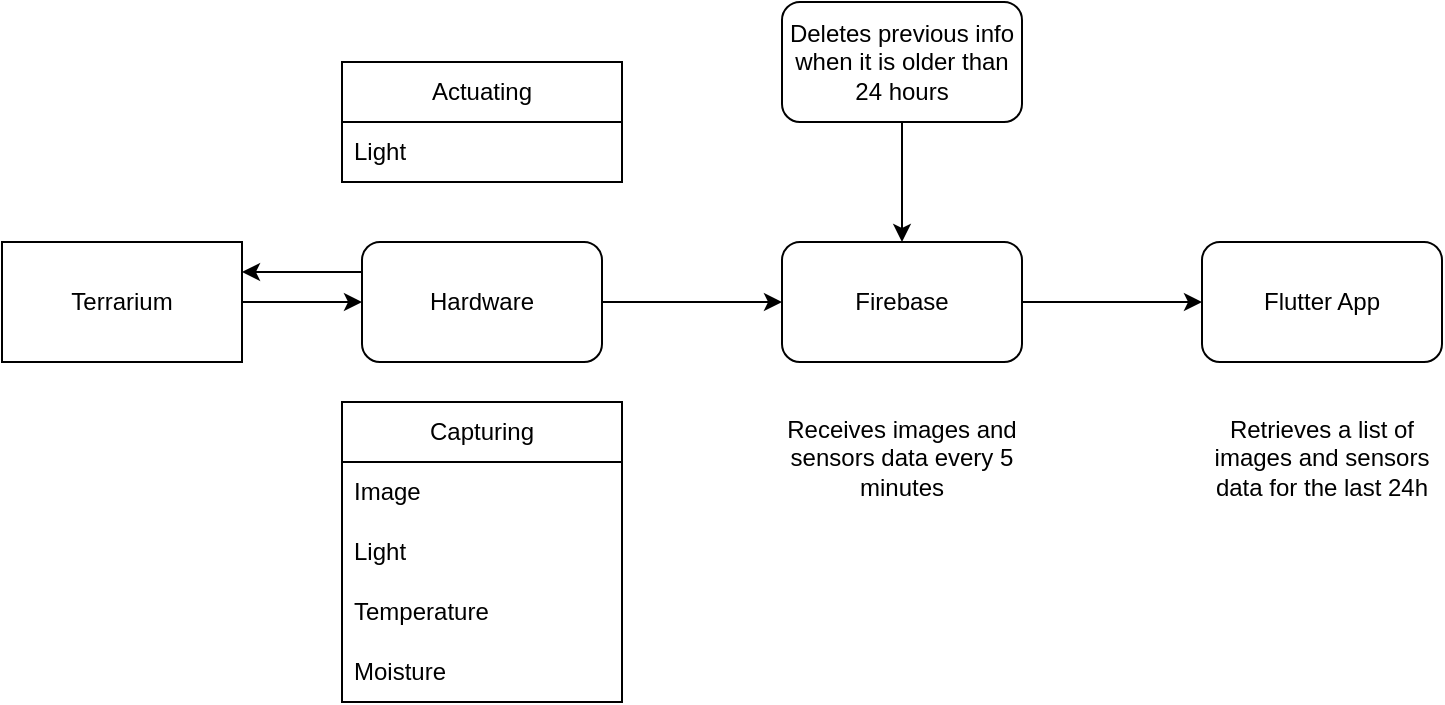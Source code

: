 <mxfile version="28.0.4">
  <diagram name="Page-1" id="w3CyZ78kNzpMrHj8t6wD">
    <mxGraphModel dx="1426" dy="841" grid="1" gridSize="10" guides="1" tooltips="1" connect="1" arrows="1" fold="1" page="1" pageScale="1" pageWidth="827" pageHeight="583" math="0" shadow="0">
      <root>
        <mxCell id="0" />
        <mxCell id="1" parent="0" />
        <mxCell id="58gXuecUvqZ6S25m1_E_-4" style="edgeStyle=orthogonalEdgeStyle;rounded=0;orthogonalLoop=1;jettySize=auto;html=1;exitX=1;exitY=0.5;exitDx=0;exitDy=0;entryX=0;entryY=0.5;entryDx=0;entryDy=0;" parent="1" source="58gXuecUvqZ6S25m1_E_-1" edge="1">
          <mxGeometry relative="1" as="geometry">
            <mxPoint x="220" y="280" as="targetPoint" />
          </mxGeometry>
        </mxCell>
        <mxCell id="58gXuecUvqZ6S25m1_E_-1" value="Terrarium" style="rounded=0;whiteSpace=wrap;html=1;" parent="1" vertex="1">
          <mxGeometry x="40" y="250" width="120" height="60" as="geometry" />
        </mxCell>
        <mxCell id="58gXuecUvqZ6S25m1_E_-11" style="edgeStyle=orthogonalEdgeStyle;rounded=0;orthogonalLoop=1;jettySize=auto;html=1;exitX=0;exitY=0.25;exitDx=0;exitDy=0;entryX=1;entryY=0.25;entryDx=0;entryDy=0;" parent="1" source="58gXuecUvqZ6S25m1_E_-5" target="58gXuecUvqZ6S25m1_E_-1" edge="1">
          <mxGeometry relative="1" as="geometry" />
        </mxCell>
        <mxCell id="58gXuecUvqZ6S25m1_E_-19" style="edgeStyle=orthogonalEdgeStyle;rounded=0;orthogonalLoop=1;jettySize=auto;html=1;exitX=1;exitY=0.5;exitDx=0;exitDy=0;entryX=0;entryY=0.5;entryDx=0;entryDy=0;" parent="1" source="58gXuecUvqZ6S25m1_E_-5" target="58gXuecUvqZ6S25m1_E_-18" edge="1">
          <mxGeometry relative="1" as="geometry" />
        </mxCell>
        <mxCell id="58gXuecUvqZ6S25m1_E_-5" value="Hardware" style="rounded=1;whiteSpace=wrap;html=1;" parent="1" vertex="1">
          <mxGeometry x="220" y="250" width="120" height="60" as="geometry" />
        </mxCell>
        <mxCell id="58gXuecUvqZ6S25m1_E_-6" value="Capturing" style="swimlane;fontStyle=0;childLayout=stackLayout;horizontal=1;startSize=30;horizontalStack=0;resizeParent=1;resizeParentMax=0;resizeLast=0;collapsible=1;marginBottom=0;whiteSpace=wrap;html=1;" parent="1" vertex="1">
          <mxGeometry x="210" y="330" width="140" height="150" as="geometry" />
        </mxCell>
        <mxCell id="58gXuecUvqZ6S25m1_E_-7" value="Image" style="text;strokeColor=none;fillColor=none;align=left;verticalAlign=middle;spacingLeft=4;spacingRight=4;overflow=hidden;points=[[0,0.5],[1,0.5]];portConstraint=eastwest;rotatable=0;whiteSpace=wrap;html=1;" parent="58gXuecUvqZ6S25m1_E_-6" vertex="1">
          <mxGeometry y="30" width="140" height="30" as="geometry" />
        </mxCell>
        <mxCell id="58gXuecUvqZ6S25m1_E_-8" value="Light" style="text;strokeColor=none;fillColor=none;align=left;verticalAlign=middle;spacingLeft=4;spacingRight=4;overflow=hidden;points=[[0,0.5],[1,0.5]];portConstraint=eastwest;rotatable=0;whiteSpace=wrap;html=1;" parent="58gXuecUvqZ6S25m1_E_-6" vertex="1">
          <mxGeometry y="60" width="140" height="30" as="geometry" />
        </mxCell>
        <mxCell id="58gXuecUvqZ6S25m1_E_-9" value="Temperature" style="text;strokeColor=none;fillColor=none;align=left;verticalAlign=middle;spacingLeft=4;spacingRight=4;overflow=hidden;points=[[0,0.5],[1,0.5]];portConstraint=eastwest;rotatable=0;whiteSpace=wrap;html=1;" parent="58gXuecUvqZ6S25m1_E_-6" vertex="1">
          <mxGeometry y="90" width="140" height="30" as="geometry" />
        </mxCell>
        <mxCell id="58gXuecUvqZ6S25m1_E_-10" value="Moisture" style="text;strokeColor=none;fillColor=none;align=left;verticalAlign=middle;spacingLeft=4;spacingRight=4;overflow=hidden;points=[[0,0.5],[1,0.5]];portConstraint=eastwest;rotatable=0;whiteSpace=wrap;html=1;" parent="58gXuecUvqZ6S25m1_E_-6" vertex="1">
          <mxGeometry y="120" width="140" height="30" as="geometry" />
        </mxCell>
        <mxCell id="58gXuecUvqZ6S25m1_E_-13" value="Actuating" style="swimlane;fontStyle=0;childLayout=stackLayout;horizontal=1;startSize=30;horizontalStack=0;resizeParent=1;resizeParentMax=0;resizeLast=0;collapsible=1;marginBottom=0;whiteSpace=wrap;html=1;" parent="1" vertex="1">
          <mxGeometry x="210" y="160" width="140" height="60" as="geometry" />
        </mxCell>
        <mxCell id="58gXuecUvqZ6S25m1_E_-15" value="Light" style="text;strokeColor=none;fillColor=none;align=left;verticalAlign=middle;spacingLeft=4;spacingRight=4;overflow=hidden;points=[[0,0.5],[1,0.5]];portConstraint=eastwest;rotatable=0;whiteSpace=wrap;html=1;" parent="58gXuecUvqZ6S25m1_E_-13" vertex="1">
          <mxGeometry y="30" width="140" height="30" as="geometry" />
        </mxCell>
        <mxCell id="58gXuecUvqZ6S25m1_E_-21" style="edgeStyle=orthogonalEdgeStyle;rounded=0;orthogonalLoop=1;jettySize=auto;html=1;exitX=1;exitY=0.5;exitDx=0;exitDy=0;entryX=0;entryY=0.5;entryDx=0;entryDy=0;" parent="1" source="58gXuecUvqZ6S25m1_E_-18" target="58gXuecUvqZ6S25m1_E_-20" edge="1">
          <mxGeometry relative="1" as="geometry" />
        </mxCell>
        <mxCell id="58gXuecUvqZ6S25m1_E_-18" value="Firebase" style="rounded=1;whiteSpace=wrap;html=1;" parent="1" vertex="1">
          <mxGeometry x="430" y="250" width="120" height="60" as="geometry" />
        </mxCell>
        <mxCell id="58gXuecUvqZ6S25m1_E_-20" value="Flutter App" style="rounded=1;whiteSpace=wrap;html=1;" parent="1" vertex="1">
          <mxGeometry x="640" y="250" width="120" height="60" as="geometry" />
        </mxCell>
        <mxCell id="58gXuecUvqZ6S25m1_E_-24" value="&lt;p style=&quot;margin-top: 0px;&quot;&gt;&lt;span style=&quot;background-color: transparent; color: light-dark(rgb(0, 0, 0), rgb(255, 255, 255)); font-size: 12px; font-weight: 400;&quot;&gt;Receives images and sensors data every 5 minutes&lt;/span&gt;&lt;/p&gt;" style="text;html=1;whiteSpace=wrap;overflow=hidden;rounded=0;align=center;" parent="1" vertex="1">
          <mxGeometry x="430" y="330" width="120" height="60" as="geometry" />
        </mxCell>
        <mxCell id="58gXuecUvqZ6S25m1_E_-26" style="edgeStyle=orthogonalEdgeStyle;rounded=0;orthogonalLoop=1;jettySize=auto;html=1;exitX=0.5;exitY=1;exitDx=0;exitDy=0;entryX=0.5;entryY=0;entryDx=0;entryDy=0;" parent="1" source="58gXuecUvqZ6S25m1_E_-25" target="58gXuecUvqZ6S25m1_E_-18" edge="1">
          <mxGeometry relative="1" as="geometry" />
        </mxCell>
        <mxCell id="58gXuecUvqZ6S25m1_E_-25" value="Deletes previous info when it is older than 24 hours" style="rounded=1;whiteSpace=wrap;html=1;" parent="1" vertex="1">
          <mxGeometry x="430" y="130" width="120" height="60" as="geometry" />
        </mxCell>
        <mxCell id="58gXuecUvqZ6S25m1_E_-27" value="&lt;p style=&quot;margin-top: 0px;&quot;&gt;&lt;span style=&quot;background-color: transparent; color: light-dark(rgb(0, 0, 0), rgb(255, 255, 255)); font-size: 12px; font-weight: 400;&quot;&gt;Retrieves a list of images and sensors data for the last 24h&lt;/span&gt;&lt;/p&gt;" style="text;html=1;whiteSpace=wrap;overflow=hidden;rounded=0;align=center;" parent="1" vertex="1">
          <mxGeometry x="640" y="330" width="120" height="70" as="geometry" />
        </mxCell>
      </root>
    </mxGraphModel>
  </diagram>
</mxfile>
